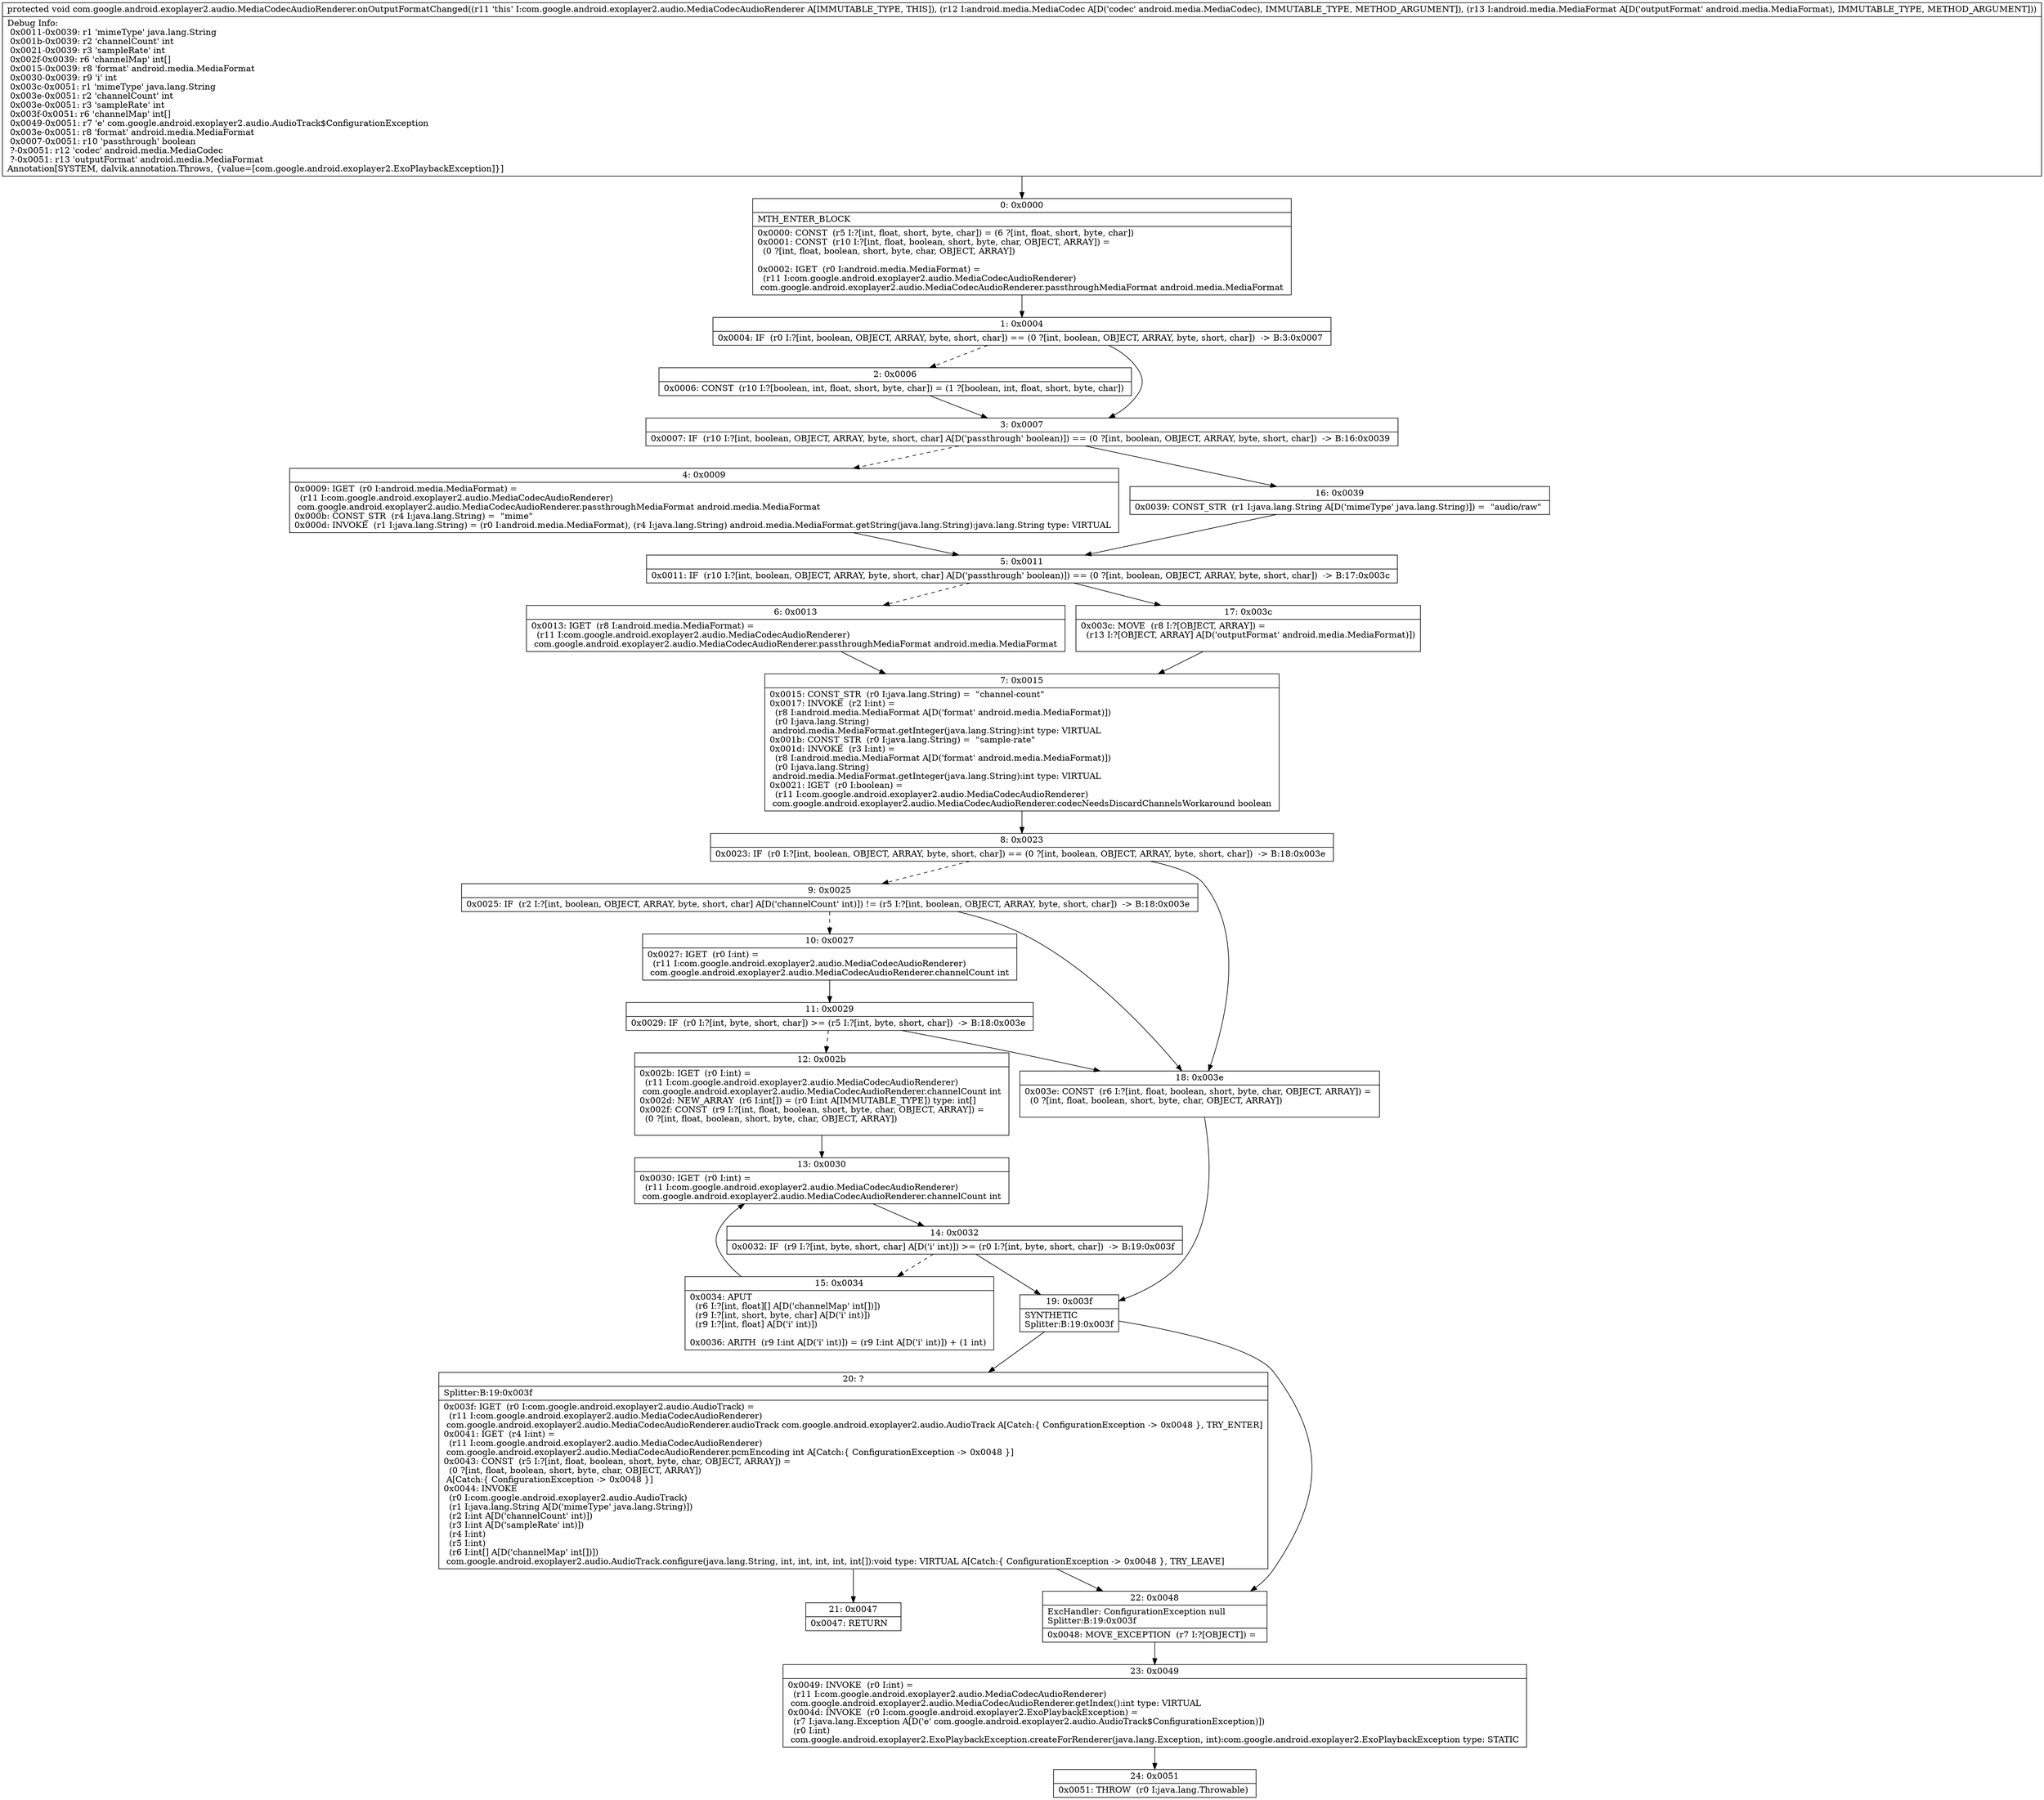 digraph "CFG forcom.google.android.exoplayer2.audio.MediaCodecAudioRenderer.onOutputFormatChanged(Landroid\/media\/MediaCodec;Landroid\/media\/MediaFormat;)V" {
Node_0 [shape=record,label="{0\:\ 0x0000|MTH_ENTER_BLOCK\l|0x0000: CONST  (r5 I:?[int, float, short, byte, char]) = (6 ?[int, float, short, byte, char]) \l0x0001: CONST  (r10 I:?[int, float, boolean, short, byte, char, OBJECT, ARRAY]) = \l  (0 ?[int, float, boolean, short, byte, char, OBJECT, ARRAY])\l \l0x0002: IGET  (r0 I:android.media.MediaFormat) = \l  (r11 I:com.google.android.exoplayer2.audio.MediaCodecAudioRenderer)\l com.google.android.exoplayer2.audio.MediaCodecAudioRenderer.passthroughMediaFormat android.media.MediaFormat \l}"];
Node_1 [shape=record,label="{1\:\ 0x0004|0x0004: IF  (r0 I:?[int, boolean, OBJECT, ARRAY, byte, short, char]) == (0 ?[int, boolean, OBJECT, ARRAY, byte, short, char])  \-\> B:3:0x0007 \l}"];
Node_2 [shape=record,label="{2\:\ 0x0006|0x0006: CONST  (r10 I:?[boolean, int, float, short, byte, char]) = (1 ?[boolean, int, float, short, byte, char]) \l}"];
Node_3 [shape=record,label="{3\:\ 0x0007|0x0007: IF  (r10 I:?[int, boolean, OBJECT, ARRAY, byte, short, char] A[D('passthrough' boolean)]) == (0 ?[int, boolean, OBJECT, ARRAY, byte, short, char])  \-\> B:16:0x0039 \l}"];
Node_4 [shape=record,label="{4\:\ 0x0009|0x0009: IGET  (r0 I:android.media.MediaFormat) = \l  (r11 I:com.google.android.exoplayer2.audio.MediaCodecAudioRenderer)\l com.google.android.exoplayer2.audio.MediaCodecAudioRenderer.passthroughMediaFormat android.media.MediaFormat \l0x000b: CONST_STR  (r4 I:java.lang.String) =  \"mime\" \l0x000d: INVOKE  (r1 I:java.lang.String) = (r0 I:android.media.MediaFormat), (r4 I:java.lang.String) android.media.MediaFormat.getString(java.lang.String):java.lang.String type: VIRTUAL \l}"];
Node_5 [shape=record,label="{5\:\ 0x0011|0x0011: IF  (r10 I:?[int, boolean, OBJECT, ARRAY, byte, short, char] A[D('passthrough' boolean)]) == (0 ?[int, boolean, OBJECT, ARRAY, byte, short, char])  \-\> B:17:0x003c \l}"];
Node_6 [shape=record,label="{6\:\ 0x0013|0x0013: IGET  (r8 I:android.media.MediaFormat) = \l  (r11 I:com.google.android.exoplayer2.audio.MediaCodecAudioRenderer)\l com.google.android.exoplayer2.audio.MediaCodecAudioRenderer.passthroughMediaFormat android.media.MediaFormat \l}"];
Node_7 [shape=record,label="{7\:\ 0x0015|0x0015: CONST_STR  (r0 I:java.lang.String) =  \"channel\-count\" \l0x0017: INVOKE  (r2 I:int) = \l  (r8 I:android.media.MediaFormat A[D('format' android.media.MediaFormat)])\l  (r0 I:java.lang.String)\l android.media.MediaFormat.getInteger(java.lang.String):int type: VIRTUAL \l0x001b: CONST_STR  (r0 I:java.lang.String) =  \"sample\-rate\" \l0x001d: INVOKE  (r3 I:int) = \l  (r8 I:android.media.MediaFormat A[D('format' android.media.MediaFormat)])\l  (r0 I:java.lang.String)\l android.media.MediaFormat.getInteger(java.lang.String):int type: VIRTUAL \l0x0021: IGET  (r0 I:boolean) = \l  (r11 I:com.google.android.exoplayer2.audio.MediaCodecAudioRenderer)\l com.google.android.exoplayer2.audio.MediaCodecAudioRenderer.codecNeedsDiscardChannelsWorkaround boolean \l}"];
Node_8 [shape=record,label="{8\:\ 0x0023|0x0023: IF  (r0 I:?[int, boolean, OBJECT, ARRAY, byte, short, char]) == (0 ?[int, boolean, OBJECT, ARRAY, byte, short, char])  \-\> B:18:0x003e \l}"];
Node_9 [shape=record,label="{9\:\ 0x0025|0x0025: IF  (r2 I:?[int, boolean, OBJECT, ARRAY, byte, short, char] A[D('channelCount' int)]) != (r5 I:?[int, boolean, OBJECT, ARRAY, byte, short, char])  \-\> B:18:0x003e \l}"];
Node_10 [shape=record,label="{10\:\ 0x0027|0x0027: IGET  (r0 I:int) = \l  (r11 I:com.google.android.exoplayer2.audio.MediaCodecAudioRenderer)\l com.google.android.exoplayer2.audio.MediaCodecAudioRenderer.channelCount int \l}"];
Node_11 [shape=record,label="{11\:\ 0x0029|0x0029: IF  (r0 I:?[int, byte, short, char]) \>= (r5 I:?[int, byte, short, char])  \-\> B:18:0x003e \l}"];
Node_12 [shape=record,label="{12\:\ 0x002b|0x002b: IGET  (r0 I:int) = \l  (r11 I:com.google.android.exoplayer2.audio.MediaCodecAudioRenderer)\l com.google.android.exoplayer2.audio.MediaCodecAudioRenderer.channelCount int \l0x002d: NEW_ARRAY  (r6 I:int[]) = (r0 I:int A[IMMUTABLE_TYPE]) type: int[] \l0x002f: CONST  (r9 I:?[int, float, boolean, short, byte, char, OBJECT, ARRAY]) = \l  (0 ?[int, float, boolean, short, byte, char, OBJECT, ARRAY])\l \l}"];
Node_13 [shape=record,label="{13\:\ 0x0030|0x0030: IGET  (r0 I:int) = \l  (r11 I:com.google.android.exoplayer2.audio.MediaCodecAudioRenderer)\l com.google.android.exoplayer2.audio.MediaCodecAudioRenderer.channelCount int \l}"];
Node_14 [shape=record,label="{14\:\ 0x0032|0x0032: IF  (r9 I:?[int, byte, short, char] A[D('i' int)]) \>= (r0 I:?[int, byte, short, char])  \-\> B:19:0x003f \l}"];
Node_15 [shape=record,label="{15\:\ 0x0034|0x0034: APUT  \l  (r6 I:?[int, float][] A[D('channelMap' int[])])\l  (r9 I:?[int, short, byte, char] A[D('i' int)])\l  (r9 I:?[int, float] A[D('i' int)])\l \l0x0036: ARITH  (r9 I:int A[D('i' int)]) = (r9 I:int A[D('i' int)]) + (1 int) \l}"];
Node_16 [shape=record,label="{16\:\ 0x0039|0x0039: CONST_STR  (r1 I:java.lang.String A[D('mimeType' java.lang.String)]) =  \"audio\/raw\" \l}"];
Node_17 [shape=record,label="{17\:\ 0x003c|0x003c: MOVE  (r8 I:?[OBJECT, ARRAY]) = \l  (r13 I:?[OBJECT, ARRAY] A[D('outputFormat' android.media.MediaFormat)])\l \l}"];
Node_18 [shape=record,label="{18\:\ 0x003e|0x003e: CONST  (r6 I:?[int, float, boolean, short, byte, char, OBJECT, ARRAY]) = \l  (0 ?[int, float, boolean, short, byte, char, OBJECT, ARRAY])\l \l}"];
Node_19 [shape=record,label="{19\:\ 0x003f|SYNTHETIC\lSplitter:B:19:0x003f\l}"];
Node_20 [shape=record,label="{20\:\ ?|Splitter:B:19:0x003f\l|0x003f: IGET  (r0 I:com.google.android.exoplayer2.audio.AudioTrack) = \l  (r11 I:com.google.android.exoplayer2.audio.MediaCodecAudioRenderer)\l com.google.android.exoplayer2.audio.MediaCodecAudioRenderer.audioTrack com.google.android.exoplayer2.audio.AudioTrack A[Catch:\{ ConfigurationException \-\> 0x0048 \}, TRY_ENTER]\l0x0041: IGET  (r4 I:int) = \l  (r11 I:com.google.android.exoplayer2.audio.MediaCodecAudioRenderer)\l com.google.android.exoplayer2.audio.MediaCodecAudioRenderer.pcmEncoding int A[Catch:\{ ConfigurationException \-\> 0x0048 \}]\l0x0043: CONST  (r5 I:?[int, float, boolean, short, byte, char, OBJECT, ARRAY]) = \l  (0 ?[int, float, boolean, short, byte, char, OBJECT, ARRAY])\l A[Catch:\{ ConfigurationException \-\> 0x0048 \}]\l0x0044: INVOKE  \l  (r0 I:com.google.android.exoplayer2.audio.AudioTrack)\l  (r1 I:java.lang.String A[D('mimeType' java.lang.String)])\l  (r2 I:int A[D('channelCount' int)])\l  (r3 I:int A[D('sampleRate' int)])\l  (r4 I:int)\l  (r5 I:int)\l  (r6 I:int[] A[D('channelMap' int[])])\l com.google.android.exoplayer2.audio.AudioTrack.configure(java.lang.String, int, int, int, int, int[]):void type: VIRTUAL A[Catch:\{ ConfigurationException \-\> 0x0048 \}, TRY_LEAVE]\l}"];
Node_21 [shape=record,label="{21\:\ 0x0047|0x0047: RETURN   \l}"];
Node_22 [shape=record,label="{22\:\ 0x0048|ExcHandler: ConfigurationException null\lSplitter:B:19:0x003f\l|0x0048: MOVE_EXCEPTION  (r7 I:?[OBJECT]) =  \l}"];
Node_23 [shape=record,label="{23\:\ 0x0049|0x0049: INVOKE  (r0 I:int) = \l  (r11 I:com.google.android.exoplayer2.audio.MediaCodecAudioRenderer)\l com.google.android.exoplayer2.audio.MediaCodecAudioRenderer.getIndex():int type: VIRTUAL \l0x004d: INVOKE  (r0 I:com.google.android.exoplayer2.ExoPlaybackException) = \l  (r7 I:java.lang.Exception A[D('e' com.google.android.exoplayer2.audio.AudioTrack$ConfigurationException)])\l  (r0 I:int)\l com.google.android.exoplayer2.ExoPlaybackException.createForRenderer(java.lang.Exception, int):com.google.android.exoplayer2.ExoPlaybackException type: STATIC \l}"];
Node_24 [shape=record,label="{24\:\ 0x0051|0x0051: THROW  (r0 I:java.lang.Throwable) \l}"];
MethodNode[shape=record,label="{protected void com.google.android.exoplayer2.audio.MediaCodecAudioRenderer.onOutputFormatChanged((r11 'this' I:com.google.android.exoplayer2.audio.MediaCodecAudioRenderer A[IMMUTABLE_TYPE, THIS]), (r12 I:android.media.MediaCodec A[D('codec' android.media.MediaCodec), IMMUTABLE_TYPE, METHOD_ARGUMENT]), (r13 I:android.media.MediaFormat A[D('outputFormat' android.media.MediaFormat), IMMUTABLE_TYPE, METHOD_ARGUMENT]))  | Debug Info:\l  0x0011\-0x0039: r1 'mimeType' java.lang.String\l  0x001b\-0x0039: r2 'channelCount' int\l  0x0021\-0x0039: r3 'sampleRate' int\l  0x002f\-0x0039: r6 'channelMap' int[]\l  0x0015\-0x0039: r8 'format' android.media.MediaFormat\l  0x0030\-0x0039: r9 'i' int\l  0x003c\-0x0051: r1 'mimeType' java.lang.String\l  0x003e\-0x0051: r2 'channelCount' int\l  0x003e\-0x0051: r3 'sampleRate' int\l  0x003f\-0x0051: r6 'channelMap' int[]\l  0x0049\-0x0051: r7 'e' com.google.android.exoplayer2.audio.AudioTrack$ConfigurationException\l  0x003e\-0x0051: r8 'format' android.media.MediaFormat\l  0x0007\-0x0051: r10 'passthrough' boolean\l  ?\-0x0051: r12 'codec' android.media.MediaCodec\l  ?\-0x0051: r13 'outputFormat' android.media.MediaFormat\lAnnotation[SYSTEM, dalvik.annotation.Throws, \{value=[com.google.android.exoplayer2.ExoPlaybackException]\}]\l}"];
MethodNode -> Node_0;
Node_0 -> Node_1;
Node_1 -> Node_2[style=dashed];
Node_1 -> Node_3;
Node_2 -> Node_3;
Node_3 -> Node_4[style=dashed];
Node_3 -> Node_16;
Node_4 -> Node_5;
Node_5 -> Node_6[style=dashed];
Node_5 -> Node_17;
Node_6 -> Node_7;
Node_7 -> Node_8;
Node_8 -> Node_9[style=dashed];
Node_8 -> Node_18;
Node_9 -> Node_10[style=dashed];
Node_9 -> Node_18;
Node_10 -> Node_11;
Node_11 -> Node_12[style=dashed];
Node_11 -> Node_18;
Node_12 -> Node_13;
Node_13 -> Node_14;
Node_14 -> Node_15[style=dashed];
Node_14 -> Node_19;
Node_15 -> Node_13;
Node_16 -> Node_5;
Node_17 -> Node_7;
Node_18 -> Node_19;
Node_19 -> Node_20;
Node_19 -> Node_22;
Node_20 -> Node_21;
Node_20 -> Node_22;
Node_22 -> Node_23;
Node_23 -> Node_24;
}

